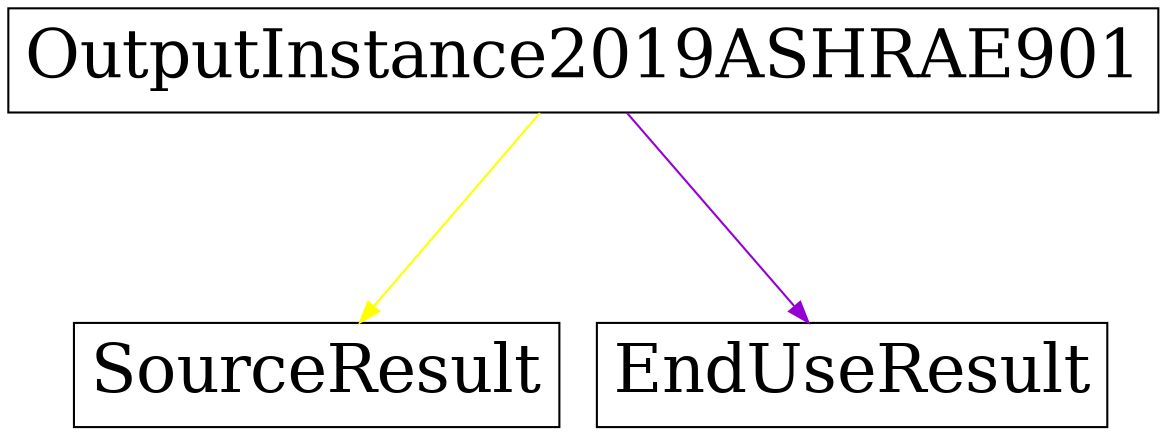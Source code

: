 digraph G {
    size="10, 10";
    ranksep="1.4";
  OutputInstance2019ASHRAE901 -> SourceResult [color="yellow"]
  OutputInstance2019ASHRAE901[fontsize="32" shape="box" height="0.7"]
  SourceResult[fontsize="32" shape="box" height="0.7"]
  OutputInstance2019ASHRAE901 -> EndUseResult [color="darkviolet"]
  EndUseResult[fontsize="32" shape="box" height="0.7"]
}
